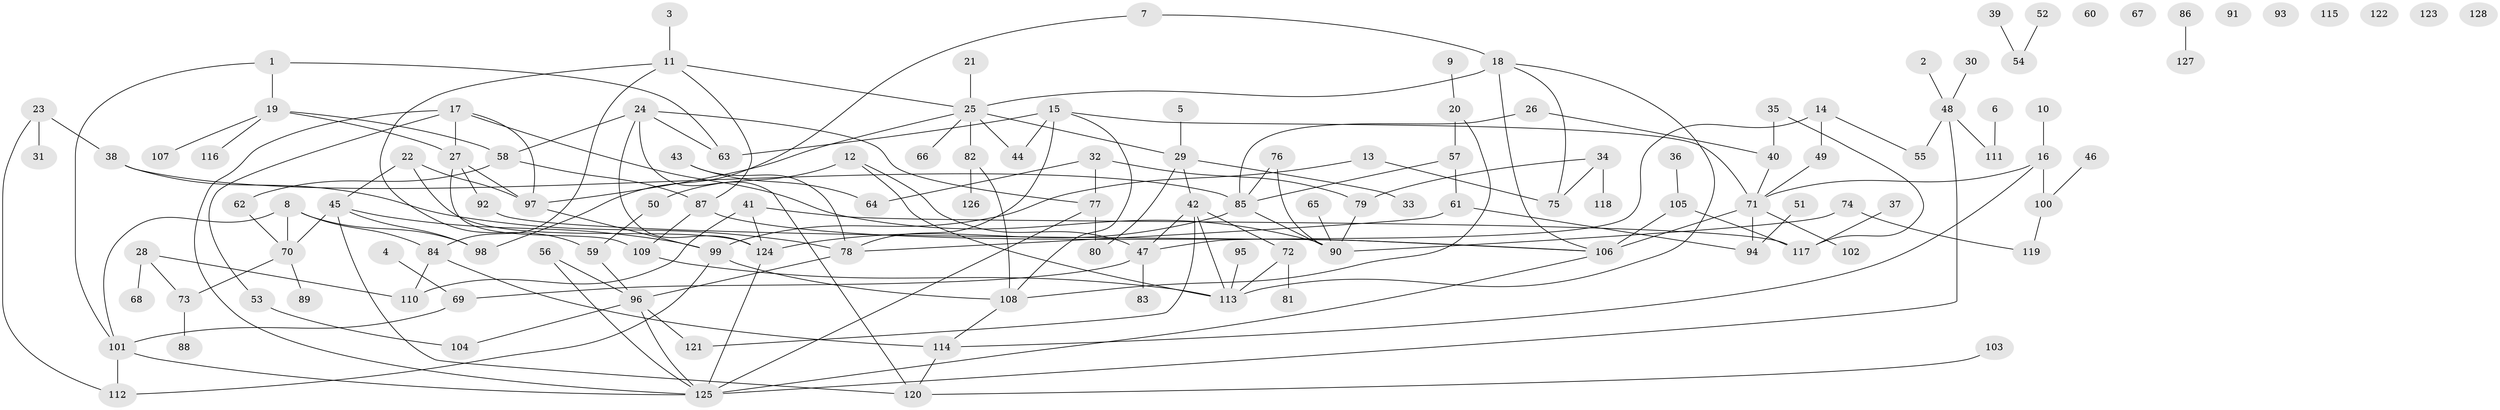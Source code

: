 // Generated by graph-tools (version 1.1) at 2025/25/03/09/25 03:25:23]
// undirected, 128 vertices, 174 edges
graph export_dot {
graph [start="1"]
  node [color=gray90,style=filled];
  1;
  2;
  3;
  4;
  5;
  6;
  7;
  8;
  9;
  10;
  11;
  12;
  13;
  14;
  15;
  16;
  17;
  18;
  19;
  20;
  21;
  22;
  23;
  24;
  25;
  26;
  27;
  28;
  29;
  30;
  31;
  32;
  33;
  34;
  35;
  36;
  37;
  38;
  39;
  40;
  41;
  42;
  43;
  44;
  45;
  46;
  47;
  48;
  49;
  50;
  51;
  52;
  53;
  54;
  55;
  56;
  57;
  58;
  59;
  60;
  61;
  62;
  63;
  64;
  65;
  66;
  67;
  68;
  69;
  70;
  71;
  72;
  73;
  74;
  75;
  76;
  77;
  78;
  79;
  80;
  81;
  82;
  83;
  84;
  85;
  86;
  87;
  88;
  89;
  90;
  91;
  92;
  93;
  94;
  95;
  96;
  97;
  98;
  99;
  100;
  101;
  102;
  103;
  104;
  105;
  106;
  107;
  108;
  109;
  110;
  111;
  112;
  113;
  114;
  115;
  116;
  117;
  118;
  119;
  120;
  121;
  122;
  123;
  124;
  125;
  126;
  127;
  128;
  1 -- 19;
  1 -- 63;
  1 -- 101;
  2 -- 48;
  3 -- 11;
  4 -- 69;
  5 -- 29;
  6 -- 111;
  7 -- 18;
  7 -- 98;
  8 -- 70;
  8 -- 84;
  8 -- 98;
  8 -- 101;
  9 -- 20;
  10 -- 16;
  11 -- 25;
  11 -- 59;
  11 -- 84;
  11 -- 87;
  12 -- 47;
  12 -- 50;
  12 -- 113;
  13 -- 75;
  13 -- 99;
  14 -- 47;
  14 -- 49;
  14 -- 55;
  15 -- 44;
  15 -- 63;
  15 -- 71;
  15 -- 78;
  15 -- 108;
  16 -- 71;
  16 -- 100;
  16 -- 114;
  17 -- 27;
  17 -- 53;
  17 -- 90;
  17 -- 97;
  17 -- 125;
  18 -- 25;
  18 -- 75;
  18 -- 106;
  18 -- 113;
  19 -- 27;
  19 -- 58;
  19 -- 107;
  19 -- 116;
  20 -- 57;
  20 -- 108;
  21 -- 25;
  22 -- 45;
  22 -- 97;
  22 -- 124;
  23 -- 31;
  23 -- 38;
  23 -- 112;
  24 -- 58;
  24 -- 63;
  24 -- 77;
  24 -- 120;
  24 -- 124;
  25 -- 29;
  25 -- 44;
  25 -- 66;
  25 -- 82;
  25 -- 97;
  26 -- 40;
  26 -- 85;
  27 -- 92;
  27 -- 97;
  27 -- 109;
  28 -- 68;
  28 -- 73;
  28 -- 110;
  29 -- 33;
  29 -- 42;
  29 -- 80;
  30 -- 48;
  32 -- 64;
  32 -- 77;
  32 -- 79;
  34 -- 75;
  34 -- 79;
  34 -- 118;
  35 -- 40;
  35 -- 117;
  36 -- 105;
  37 -- 117;
  38 -- 78;
  38 -- 85;
  39 -- 54;
  40 -- 71;
  41 -- 110;
  41 -- 117;
  41 -- 124;
  42 -- 47;
  42 -- 72;
  42 -- 113;
  42 -- 121;
  43 -- 64;
  43 -- 78;
  45 -- 70;
  45 -- 98;
  45 -- 99;
  45 -- 120;
  46 -- 100;
  47 -- 69;
  47 -- 83;
  48 -- 55;
  48 -- 111;
  48 -- 125;
  49 -- 71;
  50 -- 59;
  51 -- 94;
  52 -- 54;
  53 -- 104;
  56 -- 96;
  56 -- 125;
  57 -- 61;
  57 -- 85;
  58 -- 62;
  58 -- 87;
  59 -- 96;
  61 -- 78;
  61 -- 94;
  62 -- 70;
  65 -- 90;
  69 -- 101;
  70 -- 73;
  70 -- 89;
  71 -- 94;
  71 -- 102;
  71 -- 106;
  72 -- 81;
  72 -- 113;
  73 -- 88;
  74 -- 90;
  74 -- 119;
  76 -- 85;
  76 -- 90;
  77 -- 80;
  77 -- 125;
  78 -- 96;
  79 -- 90;
  82 -- 108;
  82 -- 126;
  84 -- 110;
  84 -- 114;
  85 -- 90;
  85 -- 124;
  86 -- 127;
  87 -- 106;
  87 -- 109;
  92 -- 106;
  95 -- 113;
  96 -- 104;
  96 -- 121;
  96 -- 125;
  97 -- 99;
  99 -- 108;
  99 -- 112;
  100 -- 119;
  101 -- 112;
  101 -- 125;
  103 -- 120;
  105 -- 106;
  105 -- 117;
  106 -- 125;
  108 -- 114;
  109 -- 113;
  114 -- 120;
  124 -- 125;
}
